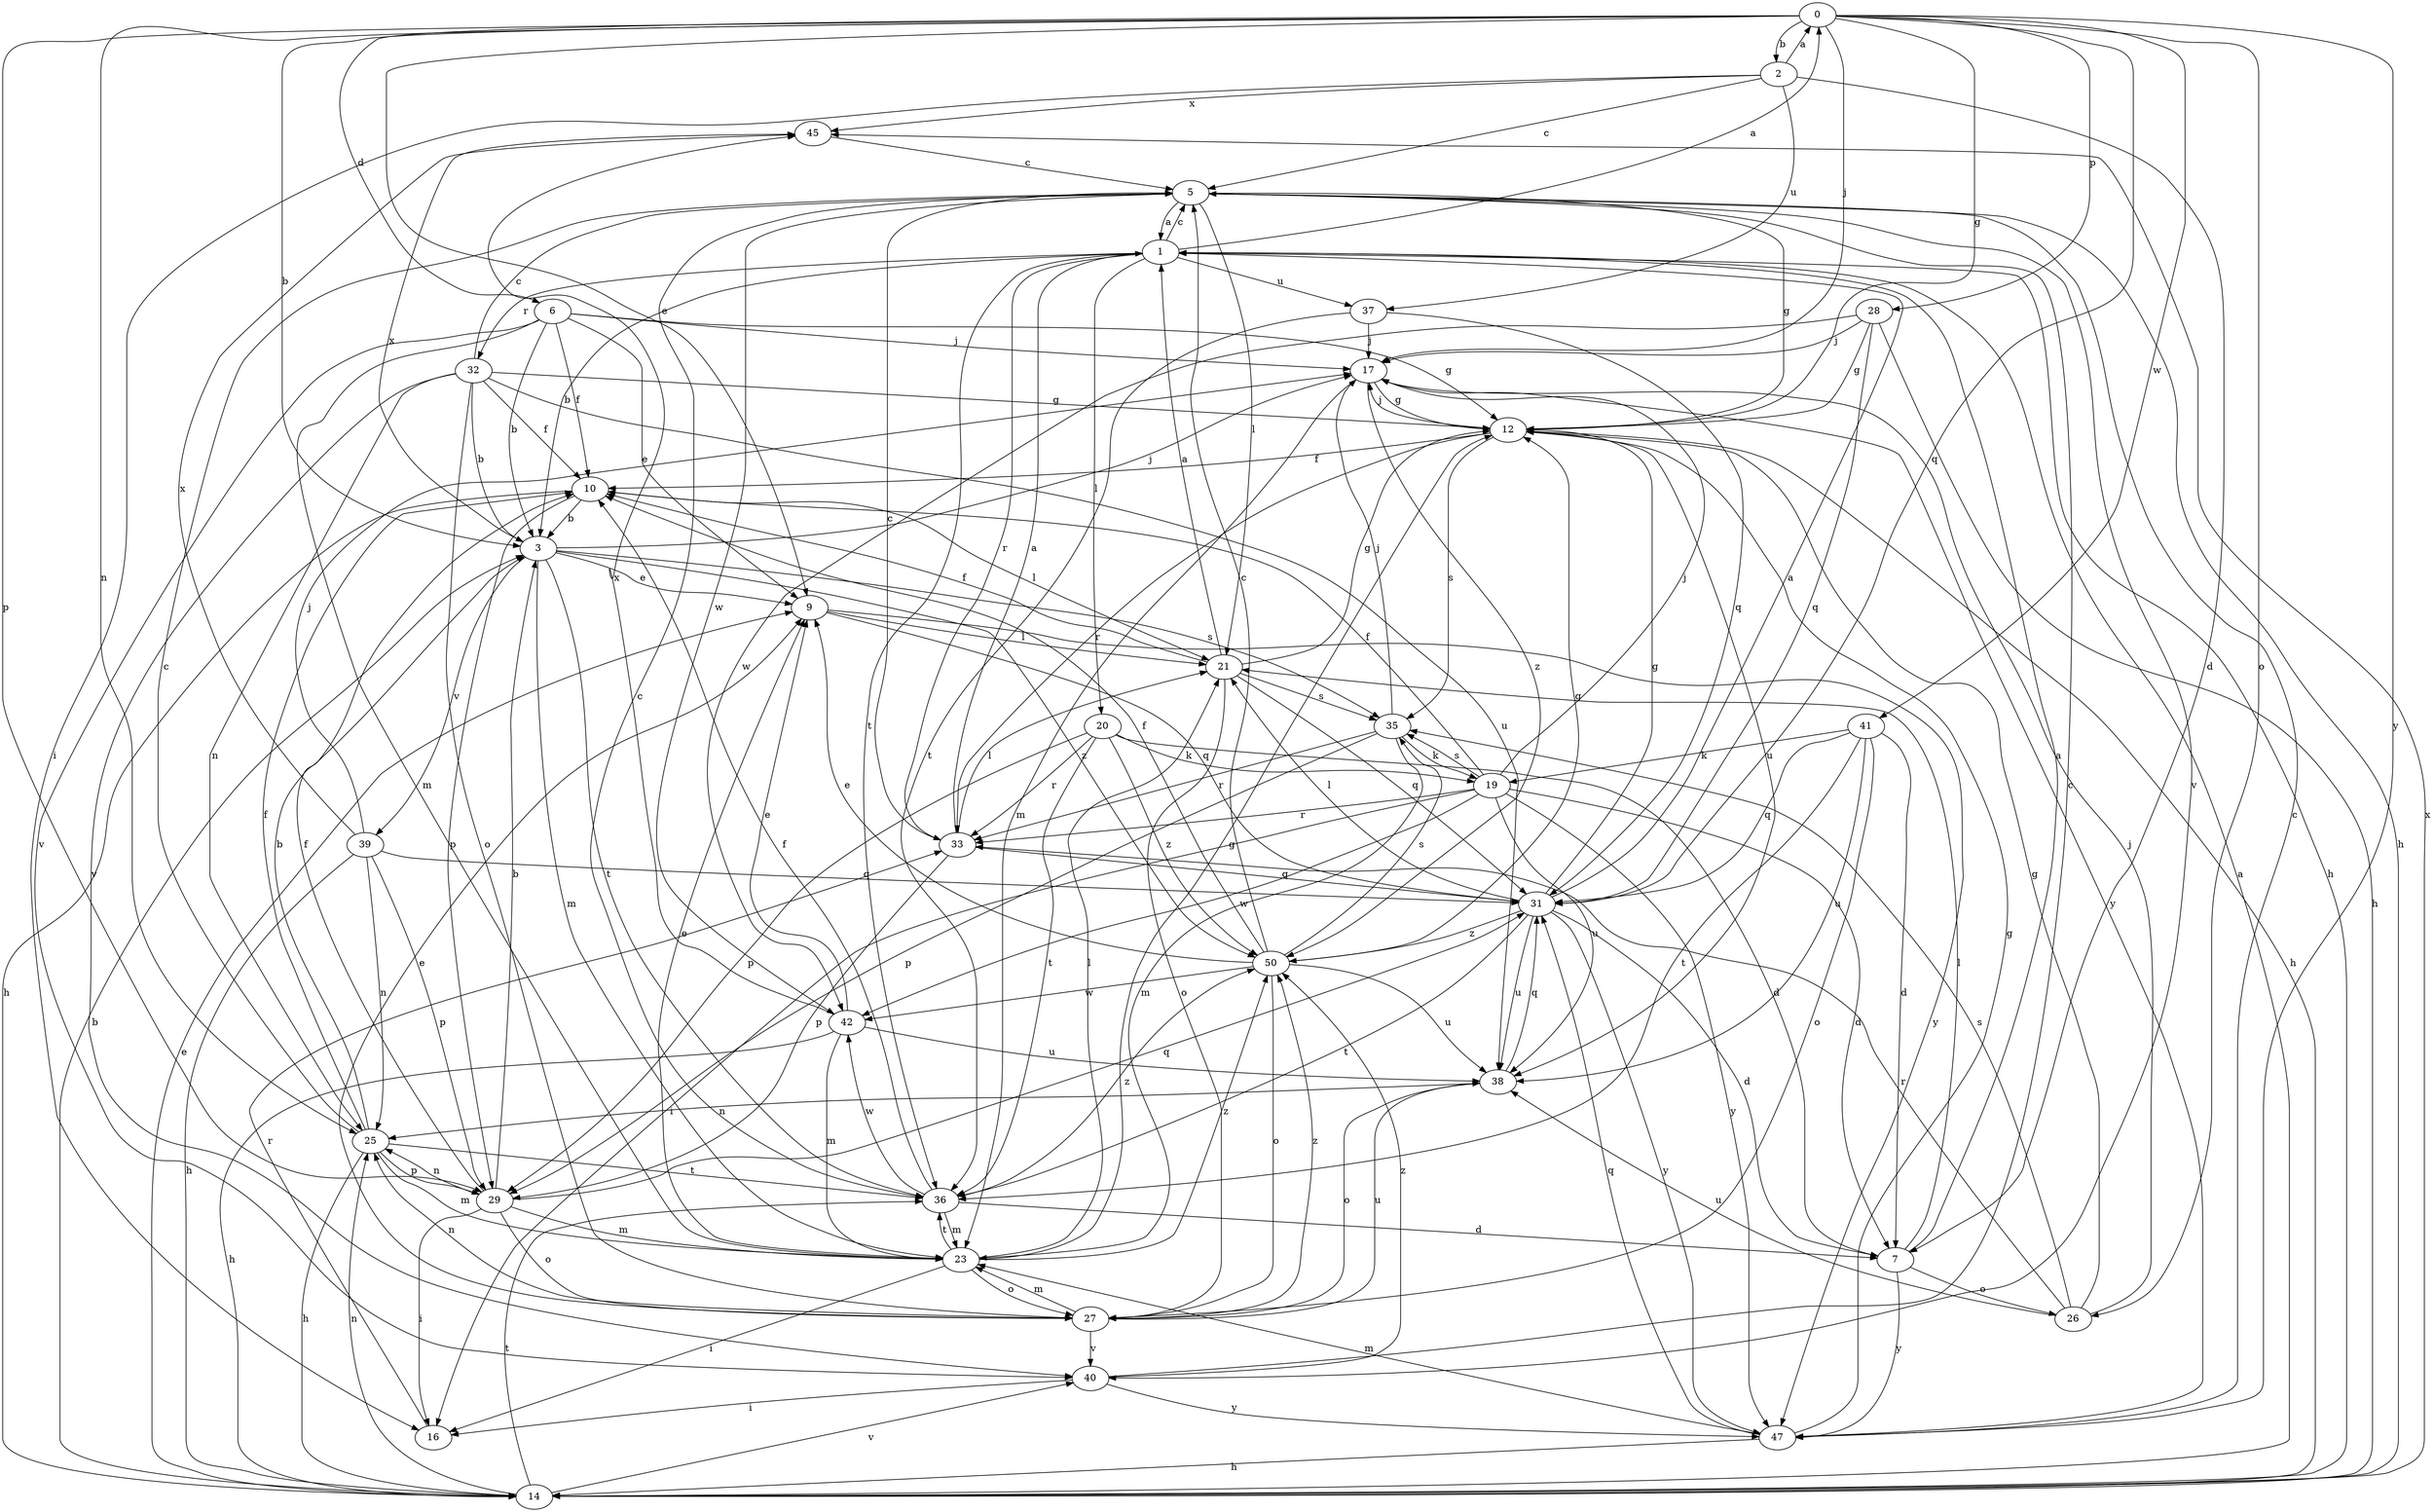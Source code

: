 strict digraph  {
0;
1;
2;
3;
5;
6;
7;
9;
10;
12;
14;
16;
17;
19;
20;
21;
23;
25;
26;
27;
28;
29;
31;
32;
33;
35;
36;
37;
38;
39;
40;
41;
42;
45;
47;
50;
0 -> 2  [label=b];
0 -> 3  [label=b];
0 -> 6  [label=d];
0 -> 9  [label=e];
0 -> 12  [label=g];
0 -> 17  [label=j];
0 -> 25  [label=n];
0 -> 26  [label=o];
0 -> 28  [label=p];
0 -> 29  [label=p];
0 -> 31  [label=q];
0 -> 41  [label=w];
0 -> 47  [label=y];
1 -> 0  [label=a];
1 -> 3  [label=b];
1 -> 5  [label=c];
1 -> 14  [label=h];
1 -> 20  [label=l];
1 -> 32  [label=r];
1 -> 33  [label=r];
1 -> 36  [label=t];
1 -> 37  [label=u];
2 -> 0  [label=a];
2 -> 5  [label=c];
2 -> 7  [label=d];
2 -> 16  [label=i];
2 -> 37  [label=u];
2 -> 45  [label=x];
3 -> 9  [label=e];
3 -> 17  [label=j];
3 -> 23  [label=m];
3 -> 35  [label=s];
3 -> 36  [label=t];
3 -> 39  [label=v];
3 -> 45  [label=x];
3 -> 50  [label=z];
5 -> 1  [label=a];
5 -> 12  [label=g];
5 -> 14  [label=h];
5 -> 21  [label=l];
5 -> 40  [label=v];
5 -> 42  [label=w];
6 -> 3  [label=b];
6 -> 9  [label=e];
6 -> 10  [label=f];
6 -> 12  [label=g];
6 -> 17  [label=j];
6 -> 23  [label=m];
6 -> 40  [label=v];
7 -> 1  [label=a];
7 -> 21  [label=l];
7 -> 26  [label=o];
7 -> 47  [label=y];
9 -> 21  [label=l];
9 -> 31  [label=q];
9 -> 47  [label=y];
10 -> 3  [label=b];
10 -> 14  [label=h];
10 -> 21  [label=l];
10 -> 29  [label=p];
12 -> 10  [label=f];
12 -> 14  [label=h];
12 -> 17  [label=j];
12 -> 33  [label=r];
12 -> 35  [label=s];
12 -> 38  [label=u];
14 -> 1  [label=a];
14 -> 3  [label=b];
14 -> 9  [label=e];
14 -> 25  [label=n];
14 -> 36  [label=t];
14 -> 40  [label=v];
14 -> 45  [label=x];
16 -> 33  [label=r];
17 -> 12  [label=g];
17 -> 23  [label=m];
17 -> 47  [label=y];
17 -> 50  [label=z];
19 -> 7  [label=d];
19 -> 10  [label=f];
19 -> 16  [label=i];
19 -> 17  [label=j];
19 -> 33  [label=r];
19 -> 35  [label=s];
19 -> 38  [label=u];
19 -> 42  [label=w];
19 -> 47  [label=y];
20 -> 7  [label=d];
20 -> 19  [label=k];
20 -> 29  [label=p];
20 -> 33  [label=r];
20 -> 36  [label=t];
20 -> 50  [label=z];
21 -> 1  [label=a];
21 -> 10  [label=f];
21 -> 12  [label=g];
21 -> 27  [label=o];
21 -> 31  [label=q];
21 -> 35  [label=s];
23 -> 9  [label=e];
23 -> 12  [label=g];
23 -> 16  [label=i];
23 -> 21  [label=l];
23 -> 27  [label=o];
23 -> 36  [label=t];
23 -> 50  [label=z];
25 -> 3  [label=b];
25 -> 5  [label=c];
25 -> 10  [label=f];
25 -> 14  [label=h];
25 -> 23  [label=m];
25 -> 29  [label=p];
25 -> 36  [label=t];
26 -> 12  [label=g];
26 -> 17  [label=j];
26 -> 33  [label=r];
26 -> 35  [label=s];
26 -> 38  [label=u];
27 -> 9  [label=e];
27 -> 23  [label=m];
27 -> 25  [label=n];
27 -> 38  [label=u];
27 -> 40  [label=v];
27 -> 50  [label=z];
28 -> 12  [label=g];
28 -> 14  [label=h];
28 -> 17  [label=j];
28 -> 31  [label=q];
28 -> 42  [label=w];
29 -> 3  [label=b];
29 -> 10  [label=f];
29 -> 16  [label=i];
29 -> 23  [label=m];
29 -> 25  [label=n];
29 -> 27  [label=o];
29 -> 31  [label=q];
31 -> 1  [label=a];
31 -> 7  [label=d];
31 -> 12  [label=g];
31 -> 21  [label=l];
31 -> 36  [label=t];
31 -> 38  [label=u];
31 -> 47  [label=y];
31 -> 50  [label=z];
32 -> 3  [label=b];
32 -> 5  [label=c];
32 -> 10  [label=f];
32 -> 12  [label=g];
32 -> 25  [label=n];
32 -> 27  [label=o];
32 -> 38  [label=u];
32 -> 40  [label=v];
33 -> 1  [label=a];
33 -> 5  [label=c];
33 -> 21  [label=l];
33 -> 29  [label=p];
33 -> 31  [label=q];
35 -> 17  [label=j];
35 -> 19  [label=k];
35 -> 23  [label=m];
35 -> 29  [label=p];
35 -> 33  [label=r];
36 -> 5  [label=c];
36 -> 7  [label=d];
36 -> 10  [label=f];
36 -> 23  [label=m];
36 -> 42  [label=w];
36 -> 50  [label=z];
37 -> 17  [label=j];
37 -> 31  [label=q];
37 -> 36  [label=t];
38 -> 25  [label=n];
38 -> 27  [label=o];
38 -> 31  [label=q];
39 -> 14  [label=h];
39 -> 17  [label=j];
39 -> 25  [label=n];
39 -> 29  [label=p];
39 -> 31  [label=q];
39 -> 45  [label=x];
40 -> 5  [label=c];
40 -> 16  [label=i];
40 -> 47  [label=y];
40 -> 50  [label=z];
41 -> 7  [label=d];
41 -> 19  [label=k];
41 -> 27  [label=o];
41 -> 31  [label=q];
41 -> 36  [label=t];
41 -> 38  [label=u];
42 -> 9  [label=e];
42 -> 14  [label=h];
42 -> 23  [label=m];
42 -> 38  [label=u];
42 -> 45  [label=x];
45 -> 5  [label=c];
47 -> 5  [label=c];
47 -> 12  [label=g];
47 -> 14  [label=h];
47 -> 23  [label=m];
47 -> 31  [label=q];
50 -> 5  [label=c];
50 -> 9  [label=e];
50 -> 10  [label=f];
50 -> 12  [label=g];
50 -> 27  [label=o];
50 -> 35  [label=s];
50 -> 38  [label=u];
50 -> 42  [label=w];
}
